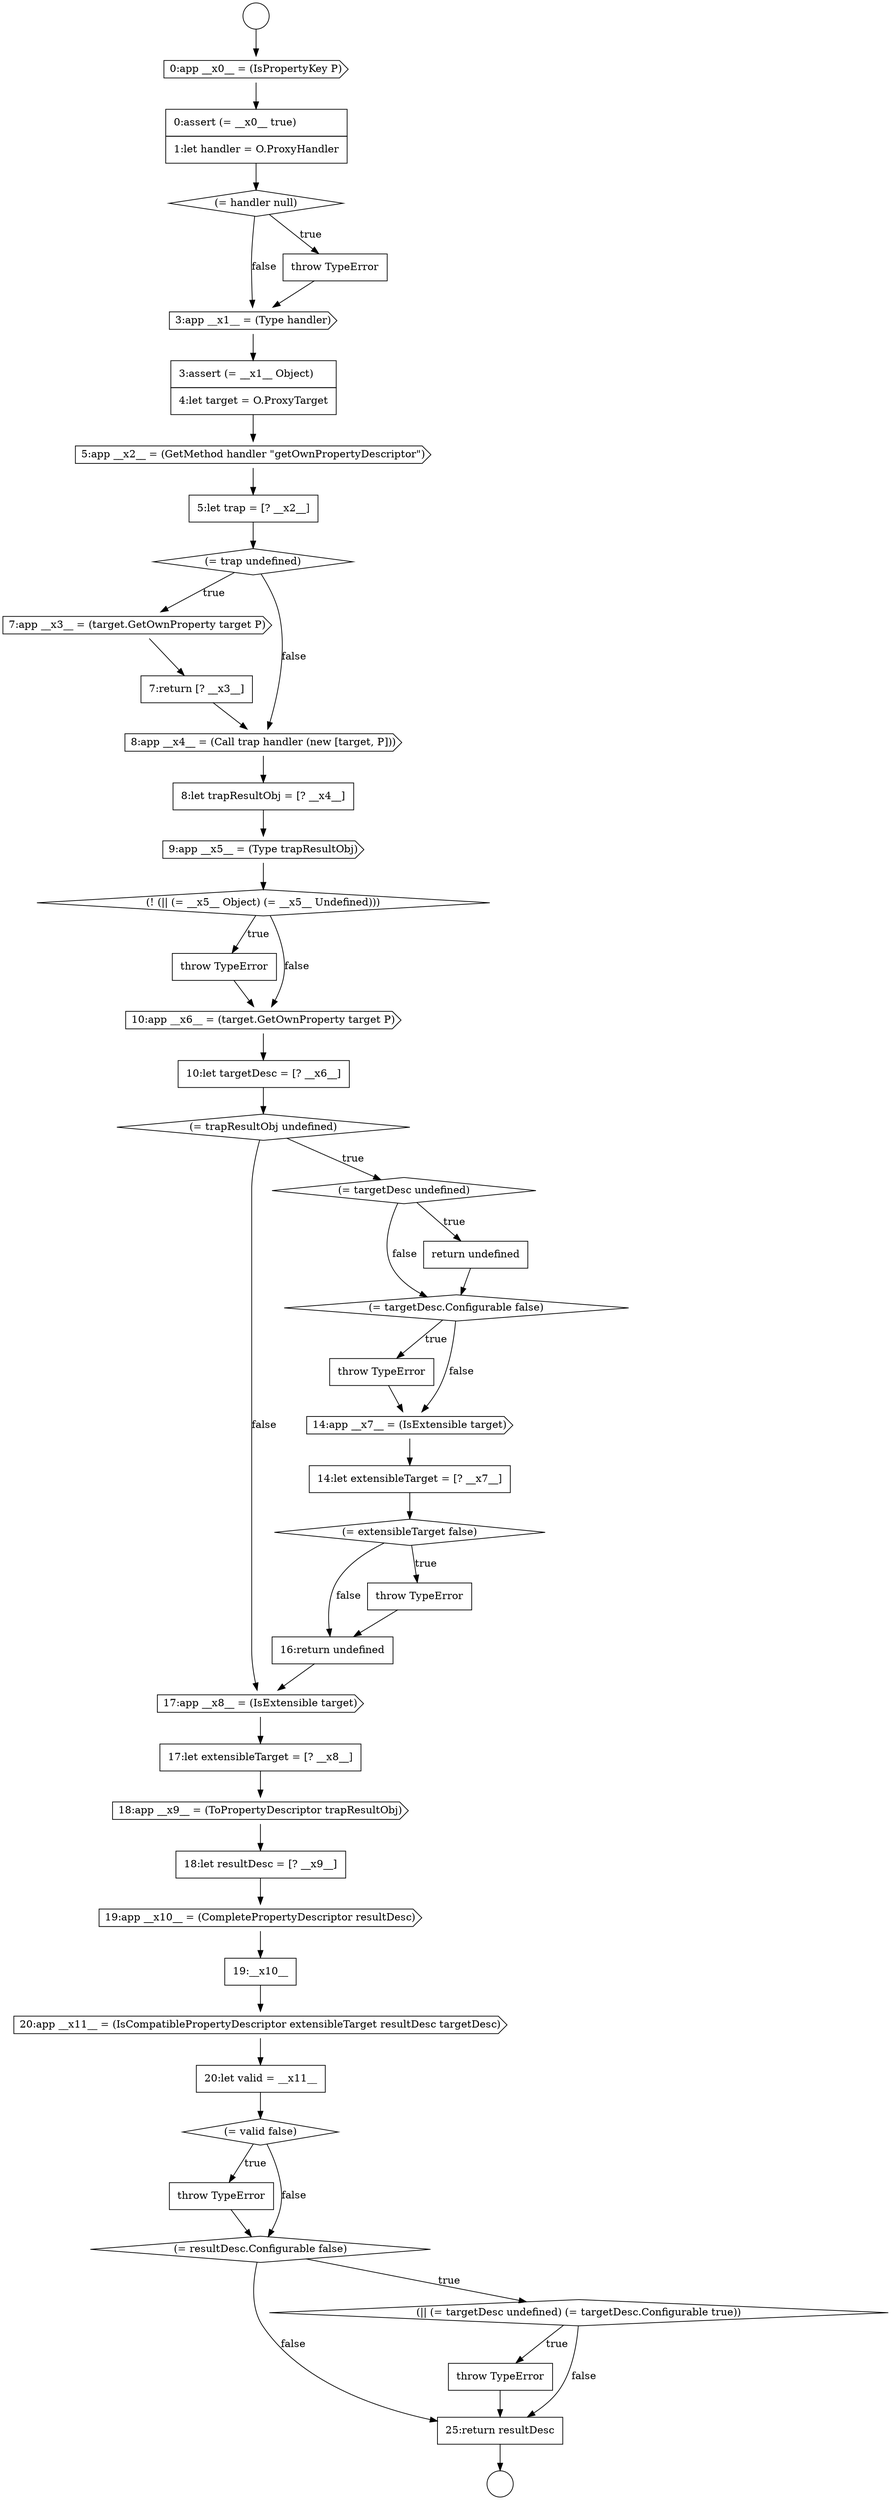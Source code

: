 digraph {
  node3008 [shape=none, margin=0, label=<<font color="black">
    <table border="0" cellborder="1" cellspacing="0" cellpadding="10">
      <tr><td align="left">throw TypeError</td></tr>
    </table>
  </font>> color="black" fillcolor="white" style=filled]
  node2976 [shape=diamond, label=<<font color="black">(= trap undefined)</font>> color="black" fillcolor="white" style=filled]
  node3004 [shape=diamond, label=<<font color="black">(= valid false)</font>> color="black" fillcolor="white" style=filled]
  node2989 [shape=diamond, label=<<font color="black">(= targetDesc.Configurable false)</font>> color="black" fillcolor="white" style=filled]
  node2996 [shape=cds, label=<<font color="black">17:app __x8__ = (IsExtensible target)</font>> color="black" fillcolor="white" style=filled]
  node2995 [shape=none, margin=0, label=<<font color="black">
    <table border="0" cellborder="1" cellspacing="0" cellpadding="10">
      <tr><td align="left">16:return undefined</td></tr>
    </table>
  </font>> color="black" fillcolor="white" style=filled]
  node3002 [shape=cds, label=<<font color="black">20:app __x11__ = (IsCompatiblePropertyDescriptor extensibleTarget resultDesc targetDesc)</font>> color="black" fillcolor="white" style=filled]
  node2987 [shape=diamond, label=<<font color="black">(= targetDesc undefined)</font>> color="black" fillcolor="white" style=filled]
  node2977 [shape=cds, label=<<font color="black">7:app __x3__ = (target.GetOwnProperty target P)</font>> color="black" fillcolor="white" style=filled]
  node2997 [shape=none, margin=0, label=<<font color="black">
    <table border="0" cellborder="1" cellspacing="0" cellpadding="10">
      <tr><td align="left">17:let extensibleTarget = [? __x8__]</td></tr>
    </table>
  </font>> color="black" fillcolor="white" style=filled]
  node2983 [shape=none, margin=0, label=<<font color="black">
    <table border="0" cellborder="1" cellspacing="0" cellpadding="10">
      <tr><td align="left">throw TypeError</td></tr>
    </table>
  </font>> color="black" fillcolor="white" style=filled]
  node2966 [shape=circle label=" " color="black" fillcolor="white" style=filled]
  node2972 [shape=cds, label=<<font color="black">3:app __x1__ = (Type handler)</font>> color="black" fillcolor="white" style=filled]
  node2985 [shape=none, margin=0, label=<<font color="black">
    <table border="0" cellborder="1" cellspacing="0" cellpadding="10">
      <tr><td align="left">10:let targetDesc = [? __x6__]</td></tr>
    </table>
  </font>> color="black" fillcolor="white" style=filled]
  node2979 [shape=cds, label=<<font color="black">8:app __x4__ = (Call trap handler (new [target, P]))</font>> color="black" fillcolor="white" style=filled]
  node2982 [shape=diamond, label=<<font color="black">(! (|| (= __x5__ Object) (= __x5__ Undefined)))</font>> color="black" fillcolor="white" style=filled]
  node2969 [shape=none, margin=0, label=<<font color="black">
    <table border="0" cellborder="1" cellspacing="0" cellpadding="10">
      <tr><td align="left">0:assert (= __x0__ true)</td></tr>
      <tr><td align="left">1:let handler = O.ProxyHandler</td></tr>
    </table>
  </font>> color="black" fillcolor="white" style=filled]
  node2986 [shape=diamond, label=<<font color="black">(= trapResultObj undefined)</font>> color="black" fillcolor="white" style=filled]
  node2990 [shape=none, margin=0, label=<<font color="black">
    <table border="0" cellborder="1" cellspacing="0" cellpadding="10">
      <tr><td align="left">throw TypeError</td></tr>
    </table>
  </font>> color="black" fillcolor="white" style=filled]
  node2973 [shape=none, margin=0, label=<<font color="black">
    <table border="0" cellborder="1" cellspacing="0" cellpadding="10">
      <tr><td align="left">3:assert (= __x1__ Object)</td></tr>
      <tr><td align="left">4:let target = O.ProxyTarget</td></tr>
    </table>
  </font>> color="black" fillcolor="white" style=filled]
  node3001 [shape=none, margin=0, label=<<font color="black">
    <table border="0" cellborder="1" cellspacing="0" cellpadding="10">
      <tr><td align="left">19:__x10__</td></tr>
    </table>
  </font>> color="black" fillcolor="white" style=filled]
  node3000 [shape=cds, label=<<font color="black">19:app __x10__ = (CompletePropertyDescriptor resultDesc)</font>> color="black" fillcolor="white" style=filled]
  node2978 [shape=none, margin=0, label=<<font color="black">
    <table border="0" cellborder="1" cellspacing="0" cellpadding="10">
      <tr><td align="left">7:return [? __x3__]</td></tr>
    </table>
  </font>> color="black" fillcolor="white" style=filled]
  node2968 [shape=cds, label=<<font color="black">0:app __x0__ = (IsPropertyKey P)</font>> color="black" fillcolor="white" style=filled]
  node3005 [shape=none, margin=0, label=<<font color="black">
    <table border="0" cellborder="1" cellspacing="0" cellpadding="10">
      <tr><td align="left">throw TypeError</td></tr>
    </table>
  </font>> color="black" fillcolor="white" style=filled]
  node2970 [shape=diamond, label=<<font color="black">(= handler null)</font>> color="black" fillcolor="white" style=filled]
  node2981 [shape=cds, label=<<font color="black">9:app __x5__ = (Type trapResultObj)</font>> color="black" fillcolor="white" style=filled]
  node2991 [shape=cds, label=<<font color="black">14:app __x7__ = (IsExtensible target)</font>> color="black" fillcolor="white" style=filled]
  node3006 [shape=diamond, label=<<font color="black">(= resultDesc.Configurable false)</font>> color="black" fillcolor="white" style=filled]
  node2974 [shape=cds, label=<<font color="black">5:app __x2__ = (GetMethod handler &quot;getOwnPropertyDescriptor&quot;)</font>> color="black" fillcolor="white" style=filled]
  node2967 [shape=circle label=" " color="black" fillcolor="white" style=filled]
  node2999 [shape=none, margin=0, label=<<font color="black">
    <table border="0" cellborder="1" cellspacing="0" cellpadding="10">
      <tr><td align="left">18:let resultDesc = [? __x9__]</td></tr>
    </table>
  </font>> color="black" fillcolor="white" style=filled]
  node2984 [shape=cds, label=<<font color="black">10:app __x6__ = (target.GetOwnProperty target P)</font>> color="black" fillcolor="white" style=filled]
  node3009 [shape=none, margin=0, label=<<font color="black">
    <table border="0" cellborder="1" cellspacing="0" cellpadding="10">
      <tr><td align="left">25:return resultDesc</td></tr>
    </table>
  </font>> color="black" fillcolor="white" style=filled]
  node2994 [shape=none, margin=0, label=<<font color="black">
    <table border="0" cellborder="1" cellspacing="0" cellpadding="10">
      <tr><td align="left">throw TypeError</td></tr>
    </table>
  </font>> color="black" fillcolor="white" style=filled]
  node2992 [shape=none, margin=0, label=<<font color="black">
    <table border="0" cellborder="1" cellspacing="0" cellpadding="10">
      <tr><td align="left">14:let extensibleTarget = [? __x7__]</td></tr>
    </table>
  </font>> color="black" fillcolor="white" style=filled]
  node2975 [shape=none, margin=0, label=<<font color="black">
    <table border="0" cellborder="1" cellspacing="0" cellpadding="10">
      <tr><td align="left">5:let trap = [? __x2__]</td></tr>
    </table>
  </font>> color="black" fillcolor="white" style=filled]
  node3007 [shape=diamond, label=<<font color="black">(|| (= targetDesc undefined) (= targetDesc.Configurable true))</font>> color="black" fillcolor="white" style=filled]
  node2988 [shape=none, margin=0, label=<<font color="black">
    <table border="0" cellborder="1" cellspacing="0" cellpadding="10">
      <tr><td align="left">return undefined</td></tr>
    </table>
  </font>> color="black" fillcolor="white" style=filled]
  node2971 [shape=none, margin=0, label=<<font color="black">
    <table border="0" cellborder="1" cellspacing="0" cellpadding="10">
      <tr><td align="left">throw TypeError</td></tr>
    </table>
  </font>> color="black" fillcolor="white" style=filled]
  node3003 [shape=none, margin=0, label=<<font color="black">
    <table border="0" cellborder="1" cellspacing="0" cellpadding="10">
      <tr><td align="left">20:let valid = __x11__</td></tr>
    </table>
  </font>> color="black" fillcolor="white" style=filled]
  node2998 [shape=cds, label=<<font color="black">18:app __x9__ = (ToPropertyDescriptor trapResultObj)</font>> color="black" fillcolor="white" style=filled]
  node2993 [shape=diamond, label=<<font color="black">(= extensibleTarget false)</font>> color="black" fillcolor="white" style=filled]
  node2980 [shape=none, margin=0, label=<<font color="black">
    <table border="0" cellborder="1" cellspacing="0" cellpadding="10">
      <tr><td align="left">8:let trapResultObj = [? __x4__]</td></tr>
    </table>
  </font>> color="black" fillcolor="white" style=filled]
  node2993 -> node2994 [label=<<font color="black">true</font>> color="black"]
  node2993 -> node2995 [label=<<font color="black">false</font>> color="black"]
  node3004 -> node3005 [label=<<font color="black">true</font>> color="black"]
  node3004 -> node3006 [label=<<font color="black">false</font>> color="black"]
  node2994 -> node2995 [ color="black"]
  node2972 -> node2973 [ color="black"]
  node2981 -> node2982 [ color="black"]
  node2971 -> node2972 [ color="black"]
  node2975 -> node2976 [ color="black"]
  node2969 -> node2970 [ color="black"]
  node2997 -> node2998 [ color="black"]
  node3000 -> node3001 [ color="black"]
  node3009 -> node2967 [ color="black"]
  node2989 -> node2990 [label=<<font color="black">true</font>> color="black"]
  node2989 -> node2991 [label=<<font color="black">false</font>> color="black"]
  node2999 -> node3000 [ color="black"]
  node2988 -> node2989 [ color="black"]
  node3008 -> node3009 [ color="black"]
  node2992 -> node2993 [ color="black"]
  node2980 -> node2981 [ color="black"]
  node3006 -> node3007 [label=<<font color="black">true</font>> color="black"]
  node3006 -> node3009 [label=<<font color="black">false</font>> color="black"]
  node2978 -> node2979 [ color="black"]
  node2985 -> node2986 [ color="black"]
  node2995 -> node2996 [ color="black"]
  node3007 -> node3008 [label=<<font color="black">true</font>> color="black"]
  node3007 -> node3009 [label=<<font color="black">false</font>> color="black"]
  node2998 -> node2999 [ color="black"]
  node2991 -> node2992 [ color="black"]
  node3005 -> node3006 [ color="black"]
  node2982 -> node2983 [label=<<font color="black">true</font>> color="black"]
  node2982 -> node2984 [label=<<font color="black">false</font>> color="black"]
  node2979 -> node2980 [ color="black"]
  node2984 -> node2985 [ color="black"]
  node2970 -> node2971 [label=<<font color="black">true</font>> color="black"]
  node2970 -> node2972 [label=<<font color="black">false</font>> color="black"]
  node2976 -> node2977 [label=<<font color="black">true</font>> color="black"]
  node2976 -> node2979 [label=<<font color="black">false</font>> color="black"]
  node2977 -> node2978 [ color="black"]
  node2966 -> node2968 [ color="black"]
  node2983 -> node2984 [ color="black"]
  node2990 -> node2991 [ color="black"]
  node2968 -> node2969 [ color="black"]
  node3002 -> node3003 [ color="black"]
  node2987 -> node2988 [label=<<font color="black">true</font>> color="black"]
  node2987 -> node2989 [label=<<font color="black">false</font>> color="black"]
  node2996 -> node2997 [ color="black"]
  node3001 -> node3002 [ color="black"]
  node2986 -> node2987 [label=<<font color="black">true</font>> color="black"]
  node2986 -> node2996 [label=<<font color="black">false</font>> color="black"]
  node2974 -> node2975 [ color="black"]
  node3003 -> node3004 [ color="black"]
  node2973 -> node2974 [ color="black"]
}
